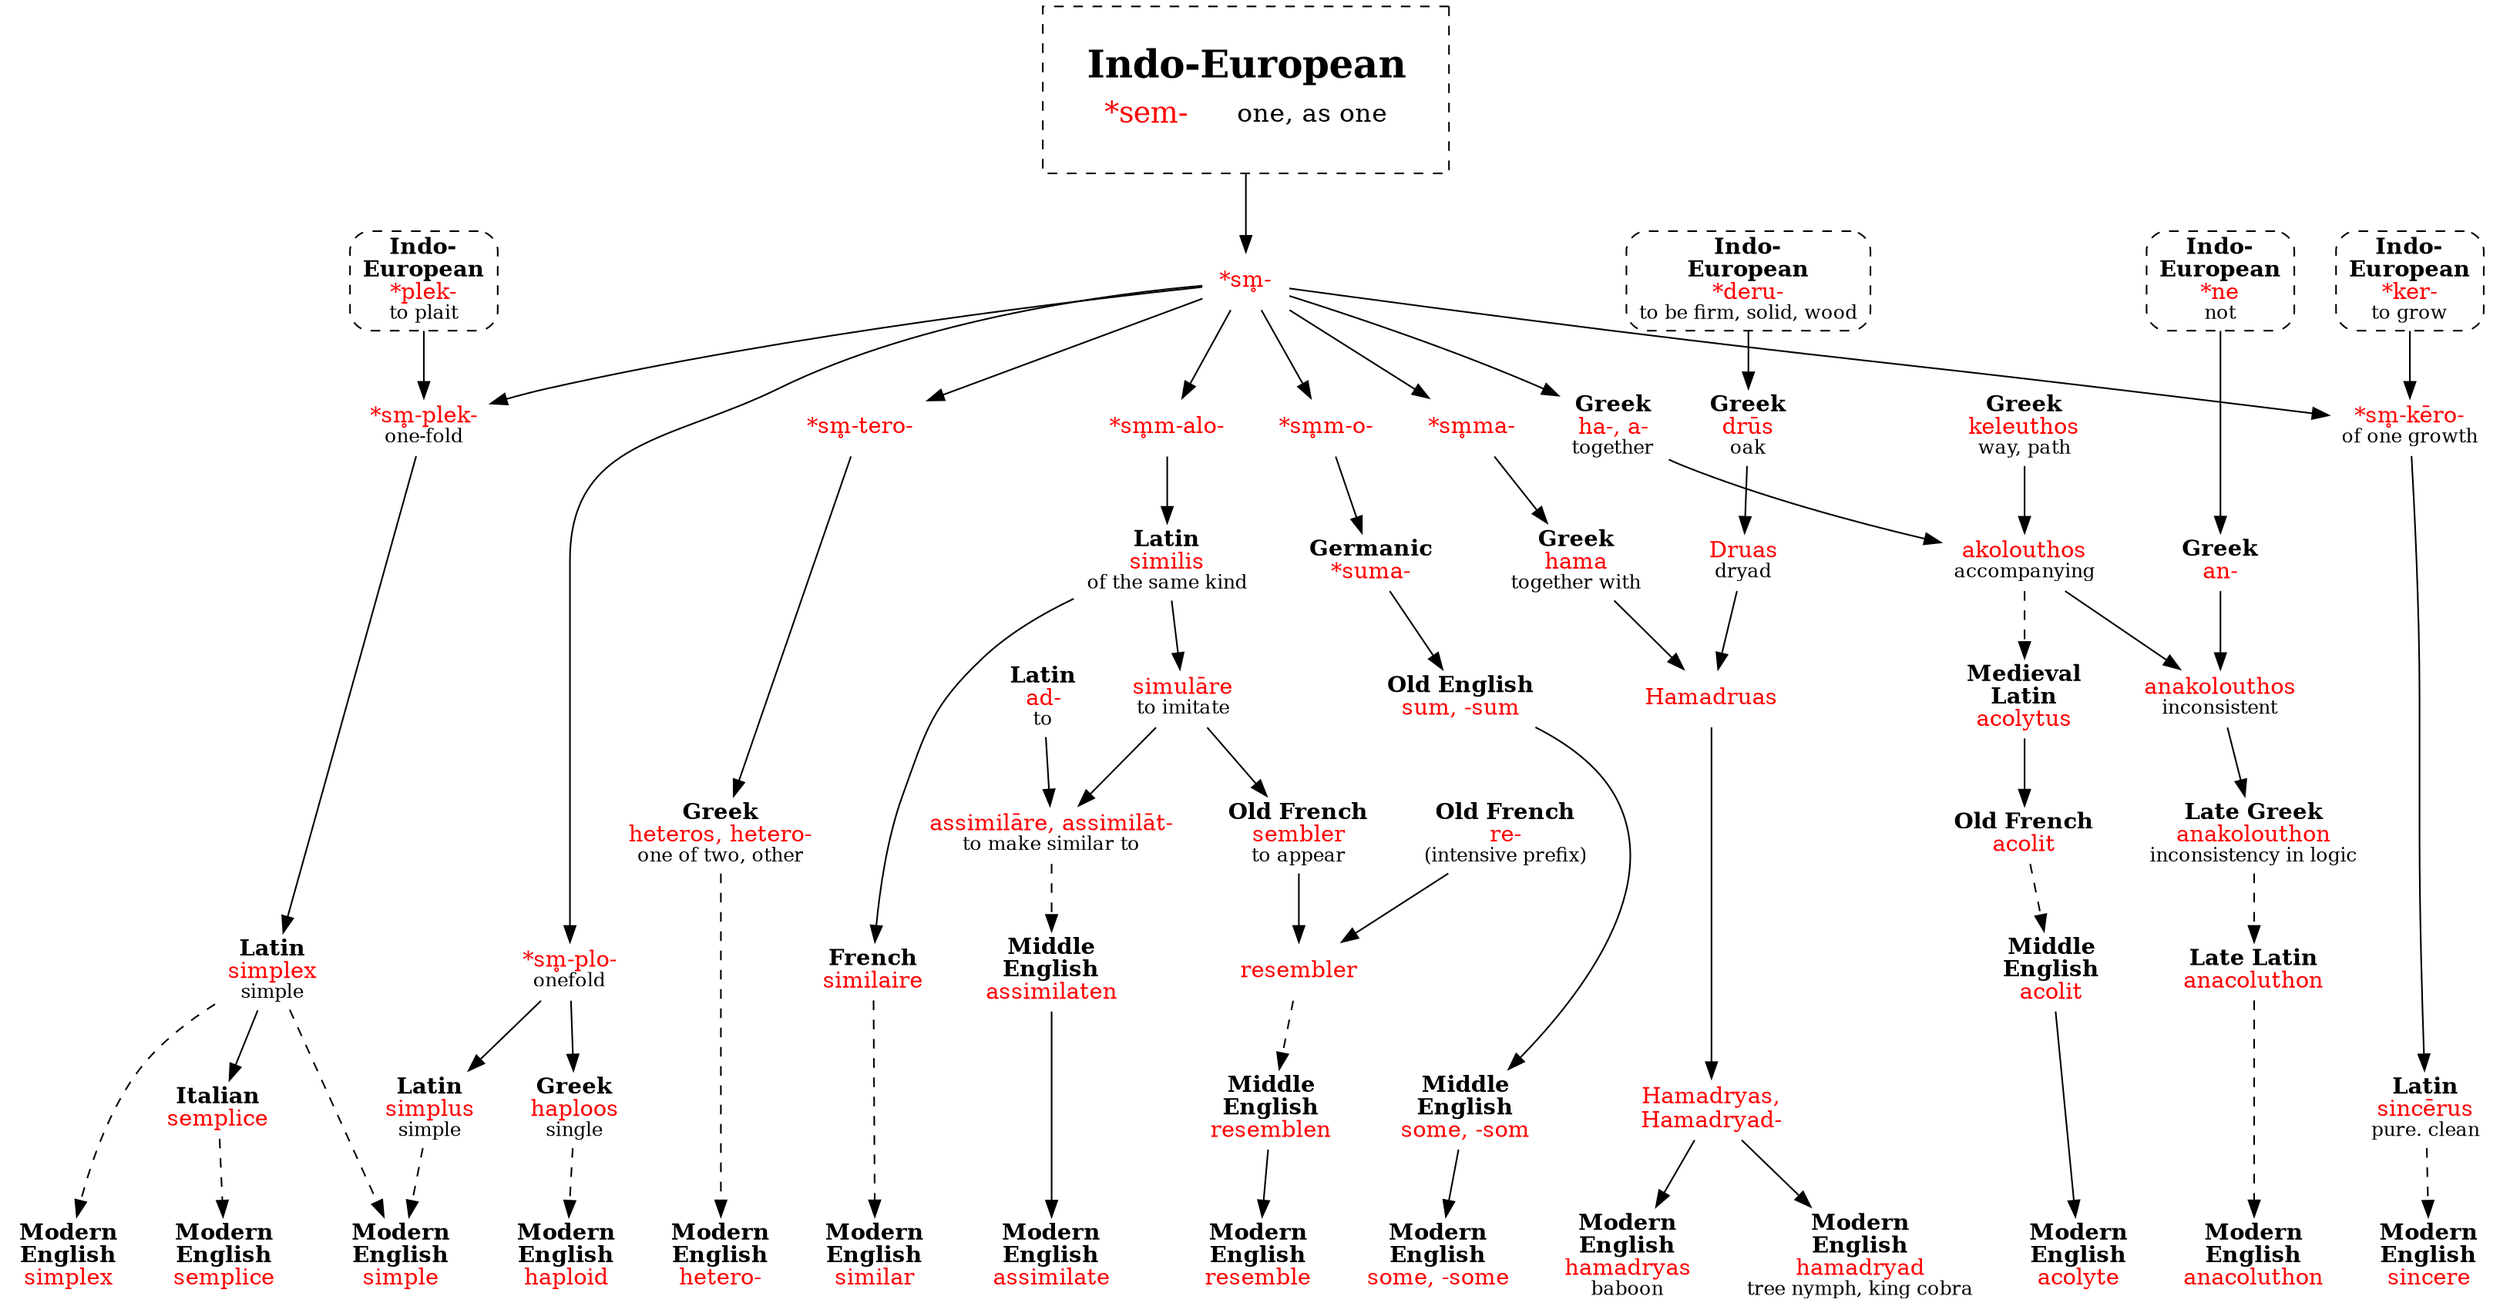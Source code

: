 strict digraph {
/* sources: AHD */
node [shape=none]

sem [label=<<table border="0"><tr><td colspan="2"><font point-size="24"><b>Indo-European</b></font></td></tr><tr><td><font point-size="18" color="red">*sem-</font></td><td><font point-size="16">one, as one</font></td></tr></table>> tooltip="Indo-European \"*sem-\" one, as one" shape=rect style=dashed peripheries=1 margin=.3 URL="sem-one0.svg"]

sm [label=<<font color="red">*sm̥-</font>>]
sem -> sm

// anacoluthon
haGk [label=<<b>Greek</b><br/><font color="red">ha-, a-</font><br/><font point-size="12">together</font>>]
keleuthosGk [label=<<b>Greek</b><br/><font color="red">keleuthos</font><br/><font point-size="12">way, path</font>>]
akolouthosGk [label=<<font color="red">akolouthos</font><br/><font point-size="12">accompanying</font>>]
neIE [label=<<b>Indo-<br/>European</b><br/><font color="red">*ne</font><br/><font point-size="12">not</font>> shape=box style="dashed,rounded" URL="ne-not3.svg"]
anGk [label=<<b>Greek</b><br/><font color="red">an-</font>>]
anakolouthosGk [label=<<font color="red">anakolouthos</font><br/><font point-size="12">inconsistent</font>>]
anakolouthonGk [label=<<b>Late Greek</b><br/><font color="red">anakolouthon</font><br/><font point-size="12">inconsistency in logic</font>>]
anacoluthonL [label=<<b>Late Latin</b><br/><font color="red">anacoluthon</font>>]
anacoluthon [label=<<b>Modern<br/>English</b><br/><font color="red">anacoluthon</font>>]
sm -> haGk
{ haGk keleuthosGk } -> akolouthosGk
neIE -> anGk
{ anGk akolouthosGk } -> anakolouthosGk -> anakolouthonGk
anakolouthonGk -> anacoluthonL -> anacoluthon [style=dashed]

// acolyte
acolytusL [label=<<b>Medieval<br/>Latin</b><br/><font color="red">acolytus</font>>]
acolitOF [label=<<b>Old French</b><br/><font color="red">acolit</font>>]
acolitME [label=<<b>Middle<br/>English</b><br/><font color="red">acolit</font>>]
acolyte [label=<<b>Modern<br/>English</b><br/><font color="red">acolyte</font>>]
akolouthosGk -> acolytusL [style=dashed]
acolytusL -> acolitOF
acolitOF -> acolitME [style=dashed]
acolitME -> acolyte

// simplex
plekIE [label=<<b>Indo-<br/>European</b><br/><font color="red">*plek-</font><br/><font point-size="12">to plait</font>> shape=box style="dashed,rounded" URL="plek-plait.svg"]
smplek [label=<<font color="red">*sm̥-plek-</font><br/><font point-size="12">one-fold</font>>]
simplexL [label=<<b>Latin</b><br/><font color="red">simplex</font><br/><font point-size="12">simple</font>>]
simplex [label=<<b>Modern<br/>English</b><br/><font color="red">simplex</font>>]
{ sm plekIE } -> smplek -> simplexL
simplexL -> simplex [style=dashed]

// simple
smplo [label=<<font color="red">*sm̥-plo-</font><br/><font point-size="12">onefold</font>>]
simplusL [label=<<b>Latin</b><br/><font color="red">simplus</font><br/><font point-size="12">simple</font>>]
simple [label=<<b>Modern<br/>English</b><br/><font color="red">simple</font>>]
sm -> smplo -> simplusL
{ simplusL simplexL } -> simple [style=dashed]

// semplice
sempliceI [label=<<b>Italian</b><br/><font color="red">semplice</font>>]
semplice [label=<<b>Modern<br/>English</b><br/><font color="red">semplice</font>>]
simplexL -> sempliceI
sempliceI -> semplice [style=dashed]

// haploid 
haploosGk [label=<<b>Greek</b><br/><font color="red">haploos</font><br/><font point-size="12">single</font>>]
haploid [label=<<b>Modern<br/>English</b><br/><font color="red">haploid</font>>]
smplo -> haploosGk
haploosGk -> haploid [style=dashed]

// some
smmo [label=<<font color="red">*sm̥m-o-</font>>]
sumaGc [label=<<b>Germanic</b><br/><font color="red">*suma-</font>>]
sumOE [label=<<b>Old English</b><br/><font color="red">sum, -sum</font>>]
someME [label=<<b>Middle<br/>English</b><br/><font color="red">some, -som</font>>]
some [label=<<b>Modern<br/>English</b><br/><font color="red">some, -some</font>>]
sm -> smmo -> sumaGc -> sumOE -> someME -> some

// similar
smmalo [label=<<font color="red">*sm̥m-alo-</font>>]
similisL [label=<<b>Latin</b><br/><font color="red">similis</font><br/><font point-size="12">of the same kind</font>>]
similaireF [label=<<b>French</b><br/><font color="red">similaire</font>>]
similar [label=<<b>Modern<br/>English</b><br/><font color="red">similar</font>>]
sm -> smmalo -> similisL -> similaireF
similaireF -> similar [style=dashed]

// assimilate
adL [label=<<b>Latin</b><br/><font color="red">ad-</font><br/><font point-size="12">to</font>>]
simulareL [label=<<font color="red">simulāre</font><br/><font point-size="12">to imitate</font>>]
assimilareL [label=<<font color="red">assimilāre, assimilāt-</font><br/><font point-size="12">to make similar to</font>>]
assimilatenME [label=<<b>Middle<br/>English</b><br/><font color="red">assimilaten</font>>]
assimilate [label=<<b>Modern<br/>English</b><br/><font color="red">assimilate</font>>]
similisL -> simulareL
{ adL simulareL } -> assimilareL
assimilareL -> assimilatenME [style=dashed]
assimilatenME -> assimilate

// resemble
semblerOF [label=<<b>Old French</b><br/><font color="red">sembler</font><br/><font point-size="12">to appear</font>>]
reOF [label=<<b>Old French</b><br/><font color="red">re-</font><br/><font point-size="12">(intensive prefix)</font>>]
resemblerOF [label=<<font color="red">resembler</font>>]
resemblenME [label=<<b>Middle<br/>English</b><br/><font color="red">resemblen</font>>]
resemble [label=<<b>Modern<br/>English</b><br/><font color="red">resemble</font>>]
simulareL -> semblerOF
{ reOF semblerOF } -> resemblerOF
resemblerOF ->  resemblenME [style=dashed]
resemblenME -> resemble

// sincere
kerIE [label=<<b>Indo-<br/>European</b><br/><font color="red">*ker-</font><br/><font point-size="12">to grow</font>> shape=box style="dashed,rounded" URL="ker-grow.svg"]
smkero [label=<<font color="red">*sm̥-kēro-</font><br/><font point-size="12">of one growth</font>>]
sincerusL [label=<<b>Latin</b><br/><font color="red">sincērus</font><br/><font point-size="12">pure. clean</font>>]
sincere [label=<<b>Modern<br/>English</b><br/><font color="red">sincere</font>>]
{ sm kerIE } -> smkero -> sincerusL
sincerusL -> sincere [style=dashed]

// hetero-
smtero [label=<<font color="red">*sm̥-tero-</font>>]
heterosGk [label=<<b>Greek</b><br/><font color="red">heteros, hetero-</font><br/><font point-size="12">one of two, other</font>>]
hetero [label=<<b>Modern<br/>English</b><br/><font color="red">hetero-</font>>]
sm -> smtero -> heterosGk
heterosGk -> hetero [style=dashed]

// hamadryad, hamadryas
smma [label=<<font color="red">*sm̥ma-</font>>]
hamaGk [label=<<b>Greek</b><br/><font color="red">hama</font><br/><font point-size="12">together with</font>>]
deruIE [label=<<b>Indo-<br/>European</b><br/><font color="red">*deru-</font><br/><font point-size="12">to be firm, solid, wood</font>> shape=box style="dashed,rounded" URL="deru-firm.svg"]
drusGk [label=<<b>Greek</b><br/><font color="red">drūs</font><br/><font point-size="12">oak</font>>]
druasGk [label=<<font color="red">Druas</font><br/><font point-size="12">dryad</font>>]
hamadruasGk [label=<<font color="red">Hamadruas</font>>]
hamadryasL [label=<<font color="red">Hamadryas,<br/>Hamadryad-</font>>]
hamadryad [label=<<b>Modern<br/>English</b><br/><font color="red">hamadryad</font><br/><font point-size="12">tree nymph, king cobra</font>>]
hamadryas [label=<<b>Modern<br/>English</b><br/><font color="red">hamadryas</font><br/><font point-size="12">baboon</font>>]
sm -> smma -> hamaGk
deruIE -> drusGk -> druasGk
{ hamaGk druasGk } -> hamadruasGk
hamadruasGk -> hamadryasL -> { hamadryad hamadryas }


{ rank=sink anacoluthon acolyte simple haploid some simplex semplice similar assimilate resemble sincere hetero hamadryad hamadryas }
{ rank=same neIE plekIE kerIE deruIE sm }
}